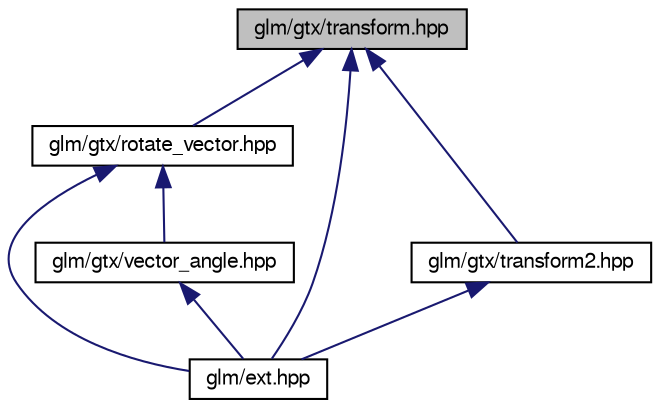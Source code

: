 digraph "glm/gtx/transform.hpp"
{
  edge [fontname="FreeSans",fontsize="10",labelfontname="FreeSans",labelfontsize="10"];
  node [fontname="FreeSans",fontsize="10",shape=record];
  Node1 [label="glm/gtx/transform.hpp",height=0.2,width=0.4,color="black", fillcolor="grey75", style="filled" fontcolor="black"];
  Node1 -> Node2 [dir="back",color="midnightblue",fontsize="10",style="solid",fontname="FreeSans"];
  Node2 [label="glm/gtx/rotate_vector.hpp",height=0.2,width=0.4,color="black", fillcolor="white", style="filled",URL="$d9/d75/rotate__vector_8hpp.html"];
  Node2 -> Node3 [dir="back",color="midnightblue",fontsize="10",style="solid",fontname="FreeSans"];
  Node3 [label="glm/ext.hpp",height=0.2,width=0.4,color="black", fillcolor="white", style="filled",URL="$d5/da8/ext_8hpp.html"];
  Node2 -> Node4 [dir="back",color="midnightblue",fontsize="10",style="solid",fontname="FreeSans"];
  Node4 [label="glm/gtx/vector_angle.hpp",height=0.2,width=0.4,color="black", fillcolor="white", style="filled",URL="$d6/d98/vector__angle_8hpp.html"];
  Node4 -> Node3 [dir="back",color="midnightblue",fontsize="10",style="solid",fontname="FreeSans"];
  Node1 -> Node3 [dir="back",color="midnightblue",fontsize="10",style="solid",fontname="FreeSans"];
  Node1 -> Node5 [dir="back",color="midnightblue",fontsize="10",style="solid",fontname="FreeSans"];
  Node5 [label="glm/gtx/transform2.hpp",height=0.2,width=0.4,color="black", fillcolor="white", style="filled",URL="$d2/d74/transform2_8hpp.html"];
  Node5 -> Node3 [dir="back",color="midnightblue",fontsize="10",style="solid",fontname="FreeSans"];
}
